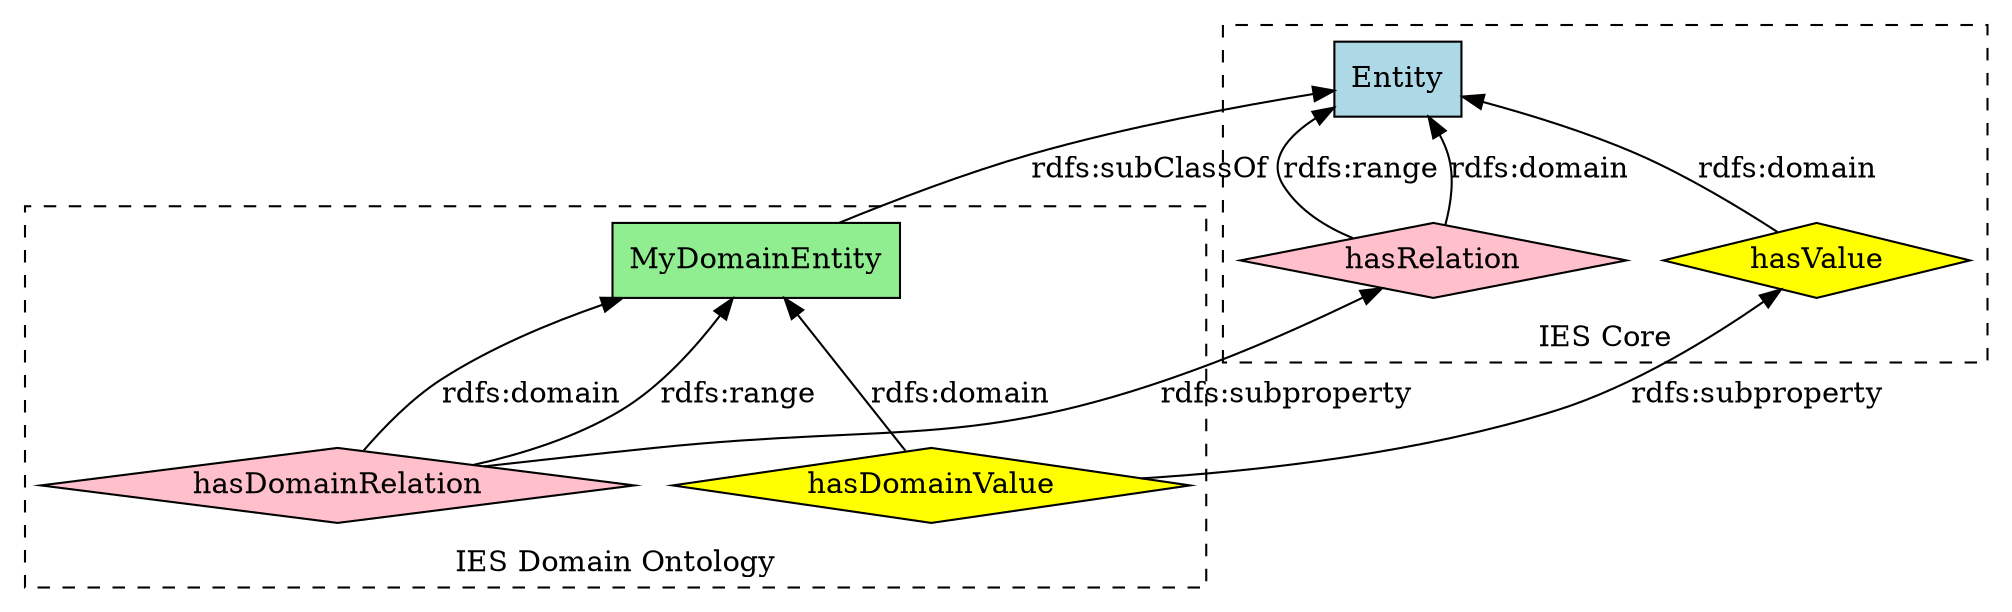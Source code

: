 digraph ontology {
   rankdir=BT;
   node [shape=box, style=filled, fillcolor=lightgray];

   // Core namespaces
   subgraph cluster_core {
       label="IES Core";
       style=dashed;
       Entity [fillcolor=lightblue];

       // Properties
       hasRelation [shape=diamond, fillcolor=pink];
       hasValue [shape=diamond, fillcolor=yellow];
   }

   // Domain namespaces
   subgraph cluster_domain {
       label="IES Domain Ontology";
       style=dashed;
       MyDomainEntity [fillcolor=lightgreen];

       // Properties
       hasDomainRelation [shape=diamond, fillcolor=pink];
       hasDomainValue [shape=diamond, fillcolor=yellow];

   }

   // Class hierarchies
   MyDomainEntity -> Entity [label="rdfs:subClassOf"];

   // Property connections
   hasRelation -> Entity [label="rdfs:domain"];
   hasRelation -> Entity [label="rdfs:range"];
   hasValue -> Entity [label="rdfs:domain"];
   hasDomainRelation -> MyDomainEntity [label="rdfs:domain"];
   hasDomainRelation -> MyDomainEntity [label="rdfs:range"];
   hasDomainRelation -> hasRelation [label="rdfs:subproperty"];
   hasDomainValue -> MyDomainEntity [label="rdfs:domain"];
   hasDomainValue -> hasValue [label="rdfs:subproperty"];
}

